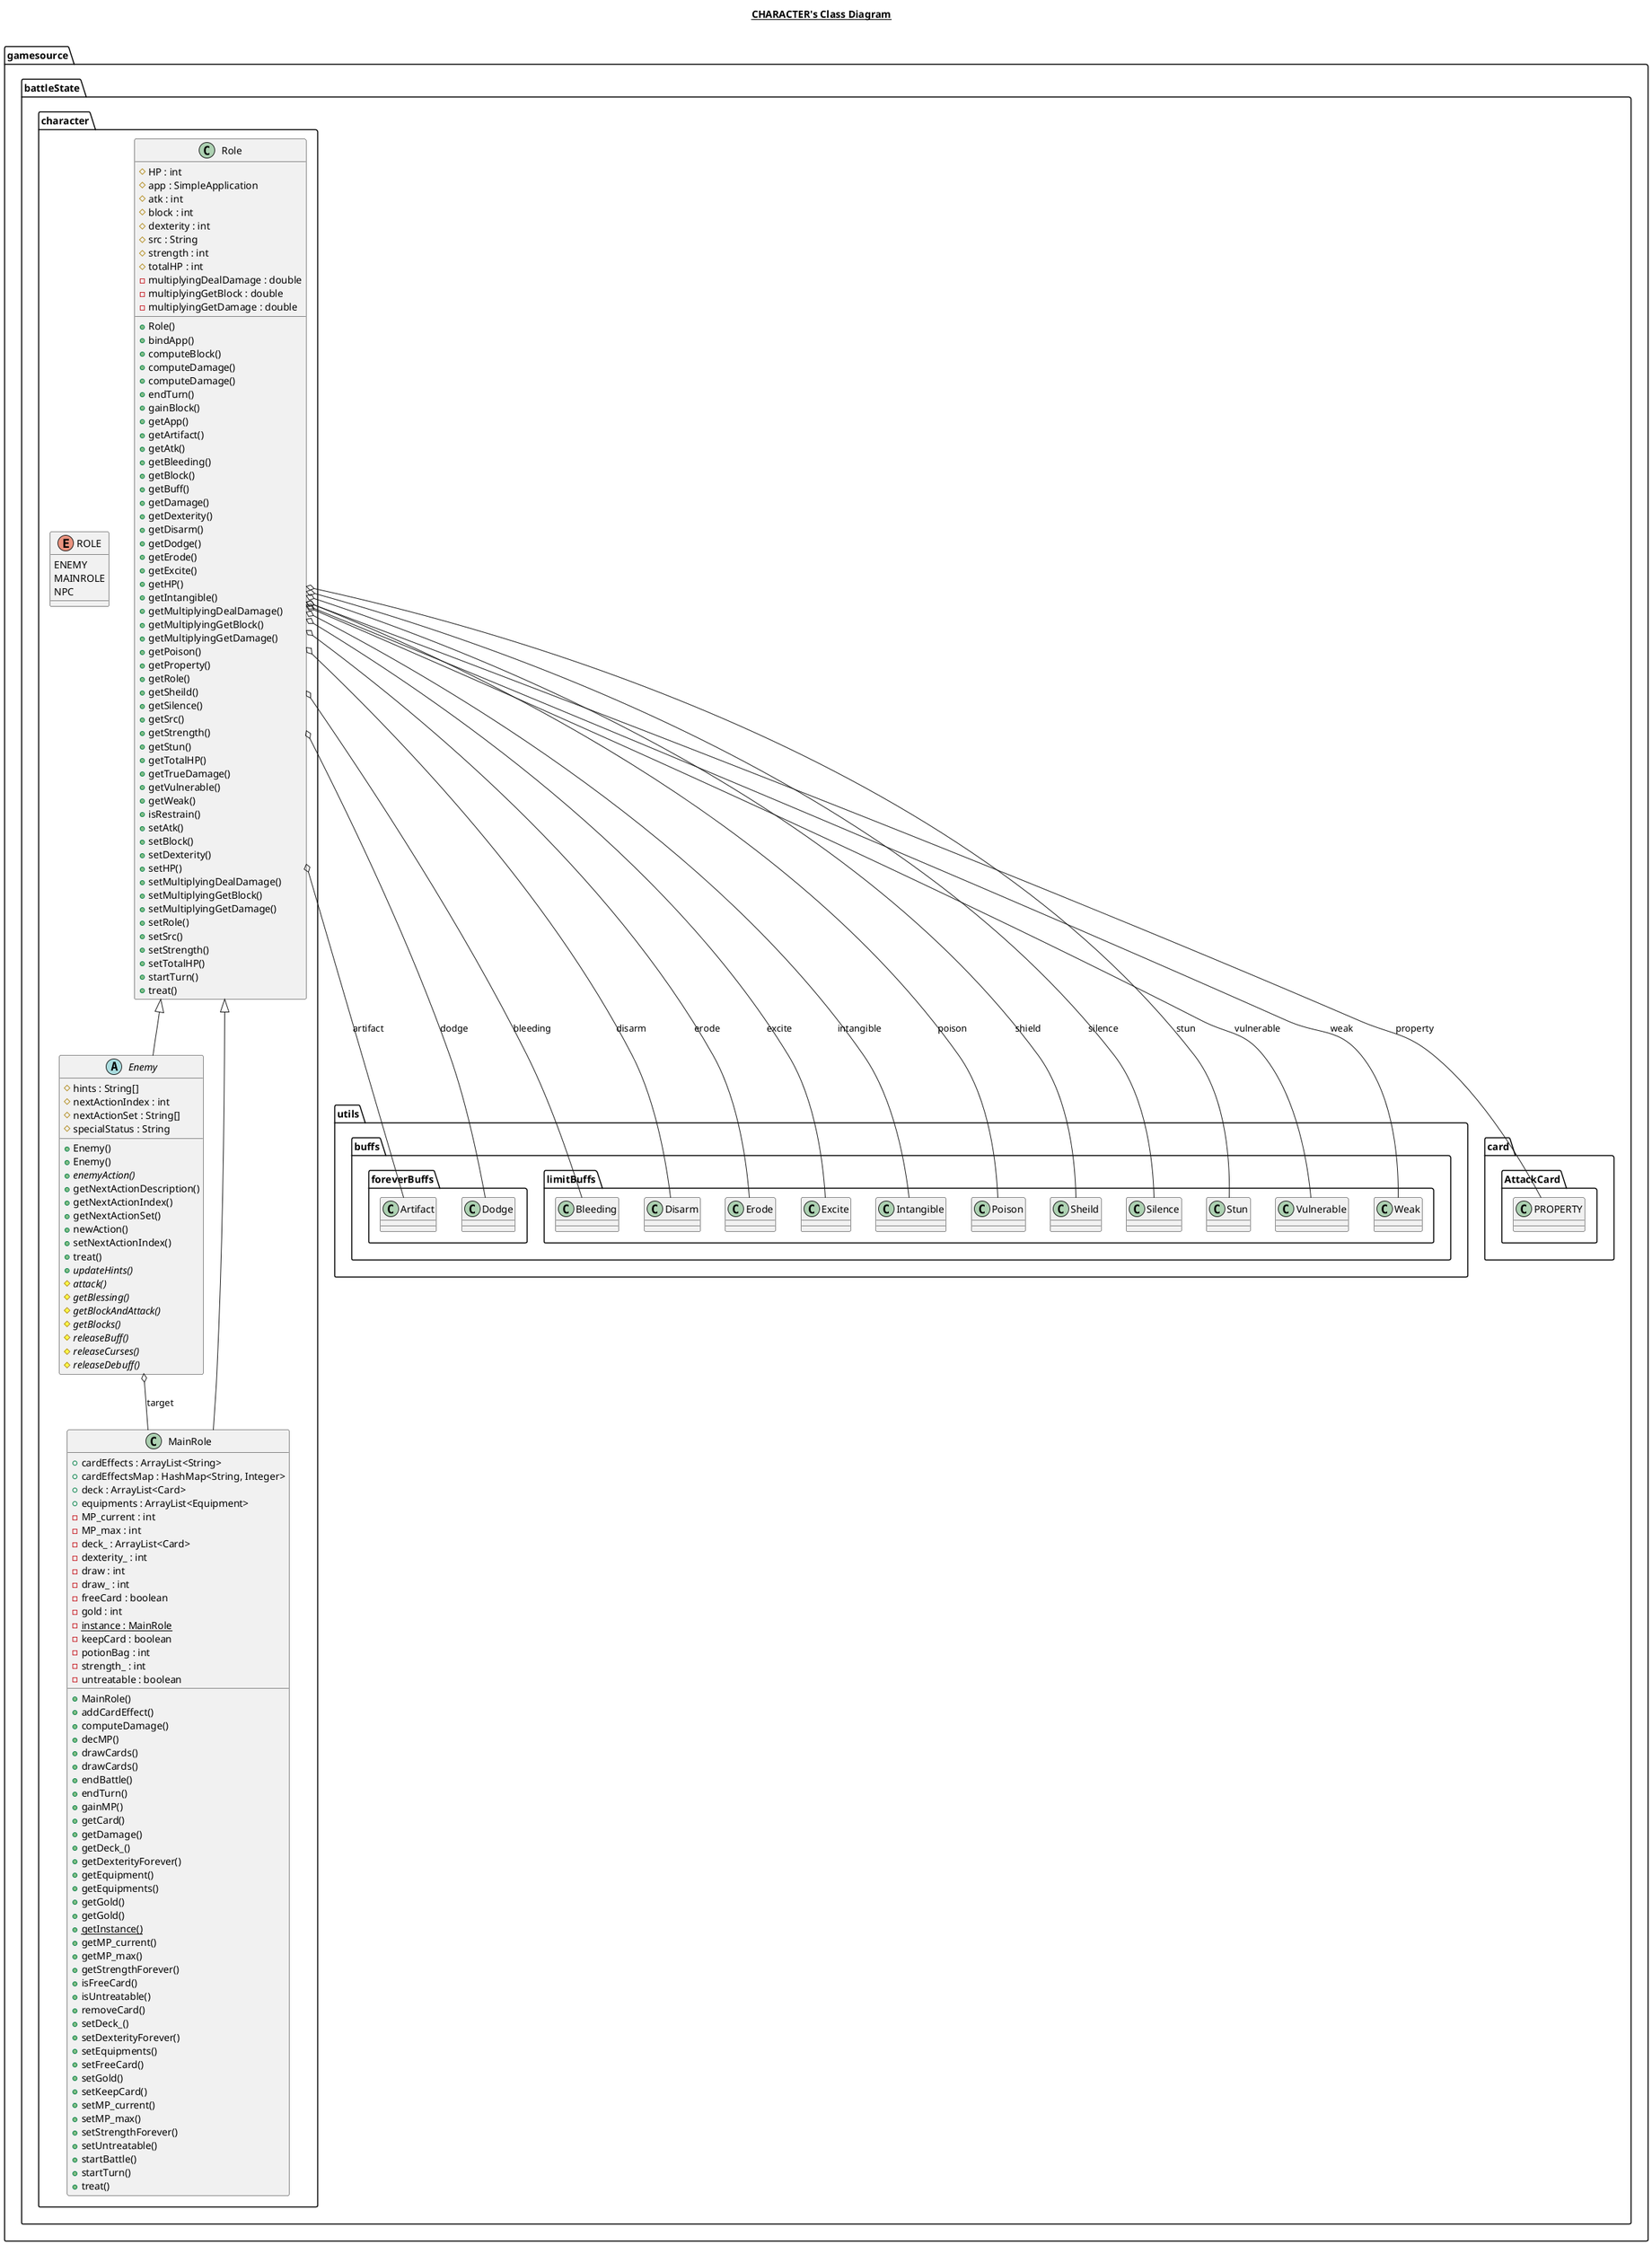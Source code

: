 @startuml

title __CHARACTER's Class Diagram__\n

  namespace gamesource {
    namespace battleState.character {
      abstract class gamesource.battleState.character.Enemy {
          # hints : String[]
          # nextActionIndex : int
          # nextActionSet : String[]
          # specialStatus : String
          + Enemy()
          + Enemy()
          {abstract} + enemyAction()
          + getNextActionDescription()
          + getNextActionIndex()
          + getNextActionSet()
          + newAction()
          + setNextActionIndex()
          + treat()
          {abstract} + updateHints()
          {abstract} # attack()
          {abstract} # getBlessing()
          {abstract} # getBlockAndAttack()
          {abstract} # getBlocks()
          {abstract} # releaseBuff()
          {abstract} # releaseCurses()
          {abstract} # releaseDebuff()
      }
    }
  }
  

  namespace gamesource {
    namespace battleState.character {
      class gamesource.battleState.character.MainRole {
          + cardEffects : ArrayList<String>
          + cardEffectsMap : HashMap<String, Integer>
          + deck : ArrayList<Card>
          + equipments : ArrayList<Equipment>
          - MP_current : int
          - MP_max : int
          - deck_ : ArrayList<Card>
          - dexterity_ : int
          - draw : int
          - draw_ : int
          - freeCard : boolean
          - gold : int
          {static} - instance : MainRole
          - keepCard : boolean
          - potionBag : int
          - strength_ : int
          - untreatable : boolean
          + MainRole()
          + addCardEffect()
          + computeDamage()
          + decMP()
          + drawCards()
          + drawCards()
          + endBattle()
          + endTurn()
          + gainMP()
          + getCard()
          + getDamage()
          + getDeck_()
          + getDexterityForever()
          + getEquipment()
          + getEquipments()
          + getGold()
          + getGold()
          {static} + getInstance()
          + getMP_current()
          + getMP_max()
          + getStrengthForever()
          + isFreeCard()
          + isUntreatable()
          + removeCard()
          + setDeck_()
          + setDexterityForever()
          + setEquipments()
          + setFreeCard()
          + setGold()
          + setKeepCard()
          + setMP_current()
          + setMP_max()
          + setStrengthForever()
          + setUntreatable()
          + startBattle()
          + startTurn()
          + treat()
      }
    }
  }
  

  namespace gamesource {
    namespace battleState.character {
      class gamesource.battleState.character.Role {
          # HP : int
          # app : SimpleApplication
          # atk : int
          # block : int
          # dexterity : int
          # src : String
          # strength : int
          # totalHP : int
          - multiplyingDealDamage : double
          - multiplyingGetBlock : double
          - multiplyingGetDamage : double
          + Role()
          + bindApp()
          + computeBlock()
          + computeDamage()
          + computeDamage()
          + endTurn()
          + gainBlock()
          + getApp()
          + getArtifact()
          + getAtk()
          + getBleeding()
          + getBlock()
          + getBuff()
          + getDamage()
          + getDexterity()
          + getDisarm()
          + getDodge()
          + getErode()
          + getExcite()
          + getHP()
          + getIntangible()
          + getMultiplyingDealDamage()
          + getMultiplyingGetBlock()
          + getMultiplyingGetDamage()
          + getPoison()
          + getProperty()
          + getRole()
          + getSheild()
          + getSilence()
          + getSrc()
          + getStrength()
          + getStun()
          + getTotalHP()
          + getTrueDamage()
          + getVulnerable()
          + getWeak()
          + isRestrain()
          + setAtk()
          + setBlock()
          + setDexterity()
          + setHP()
          + setMultiplyingDealDamage()
          + setMultiplyingGetBlock()
          + setMultiplyingGetDamage()
          + setRole()
          + setSrc()
          + setStrength()
          + setTotalHP()
          + startTurn()
          + treat()
      }
    }
  }
  

  namespace gamesource {
    namespace battleState.character {
      enum ROLE {
        ENEMY
        MAINROLE
        NPC
      }
    }
  }
  

  gamesource.battleState.character.Enemy -up-|> gamesource.battleState.character.Role
  gamesource.battleState.character.Enemy o-- gamesource.battleState.character.MainRole : target
  gamesource.battleState.character.MainRole -up-|> gamesource.battleState.character.Role
  gamesource.battleState.character.Role o-- gamesource.battleState.utils.buffs.foreverBuffs.Artifact : artifact
  gamesource.battleState.character.Role o-- gamesource.battleState.utils.buffs.limitBuffs.Bleeding : bleeding
  gamesource.battleState.character.Role o-- gamesource.battleState.utils.buffs.limitBuffs.Disarm : disarm
  gamesource.battleState.character.Role o-- gamesource.battleState.utils.buffs.foreverBuffs.Dodge : dodge
  gamesource.battleState.character.Role o-- gamesource.battleState.utils.buffs.limitBuffs.Erode : erode
  gamesource.battleState.character.Role o-- gamesource.battleState.utils.buffs.limitBuffs.Excite : excite
  gamesource.battleState.character.Role o-- gamesource.battleState.utils.buffs.limitBuffs.Intangible : intangible
  gamesource.battleState.character.Role o-- gamesource.battleState.utils.buffs.limitBuffs.Poison : poison
  gamesource.battleState.character.Role o-- gamesource.battleState.card.AttackCard.PROPERTY : property
  gamesource.battleState.character.Role o-- gamesource.battleState.character.Role.ROLE : role
  gamesource.battleState.character.Role o-- gamesource.battleState.utils.buffs.limitBuffs.Sheild : shield
  gamesource.battleState.character.Role o-- gamesource.battleState.utils.buffs.limitBuffs.Silence : silence
  gamesource.battleState.character.Role o-- gamesource.battleState.utils.buffs.limitBuffs.Stun : stun
  gamesource.battleState.character.Role o-- gamesource.battleState.utils.buffs.limitBuffs.Vulnerable : vulnerable
  gamesource.battleState.character.Role o-- gamesource.battleState.utils.buffs.limitBuffs.Weak : weak
  gamesource.battleState.character.Role +-down- gamesource.battleState.character.Role.ROLE



@enduml
